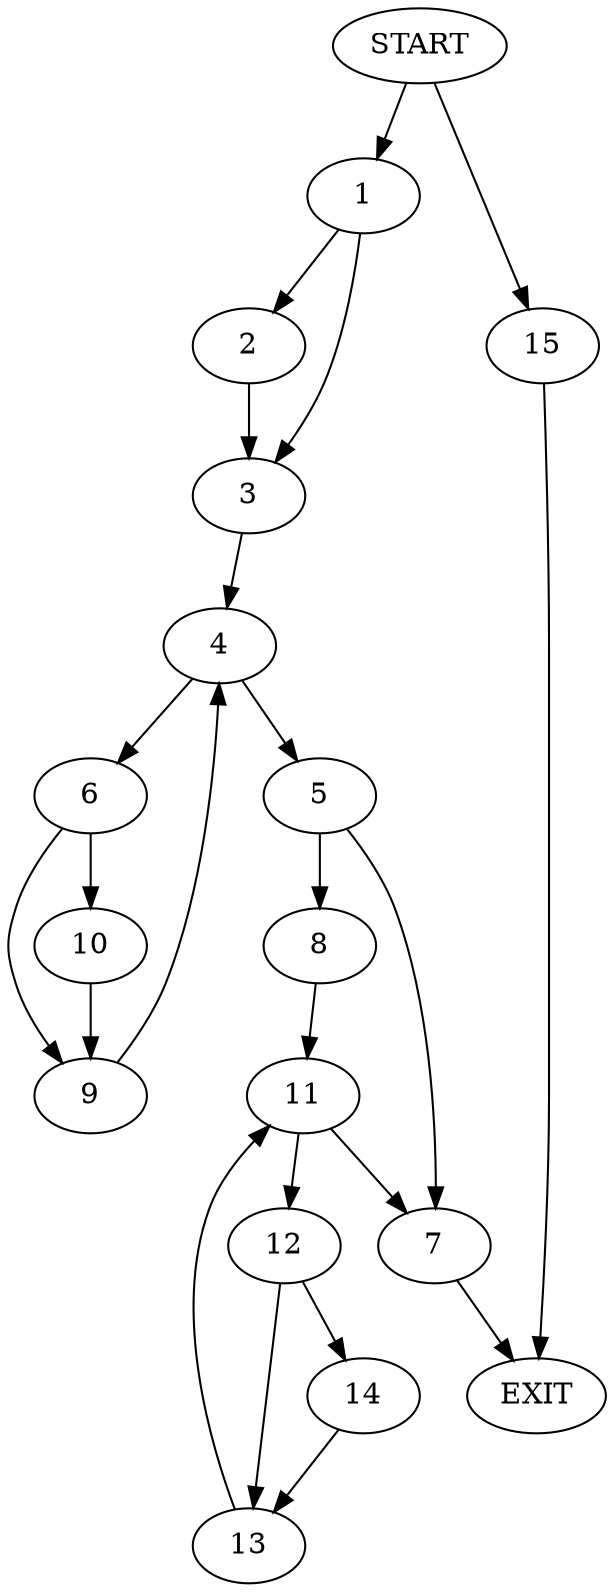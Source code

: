 digraph {
0 [label="START"]
16 [label="EXIT"]
0 -> 1
1 -> 2
1 -> 3
2 -> 3
3 -> 4
4 -> 5
4 -> 6
5 -> 7
5 -> 8
6 -> 9
6 -> 10
10 -> 9
9 -> 4
7 -> 16
8 -> 11
11 -> 7
11 -> 12
12 -> 13
12 -> 14
14 -> 13
13 -> 11
0 -> 15
15 -> 16
}
